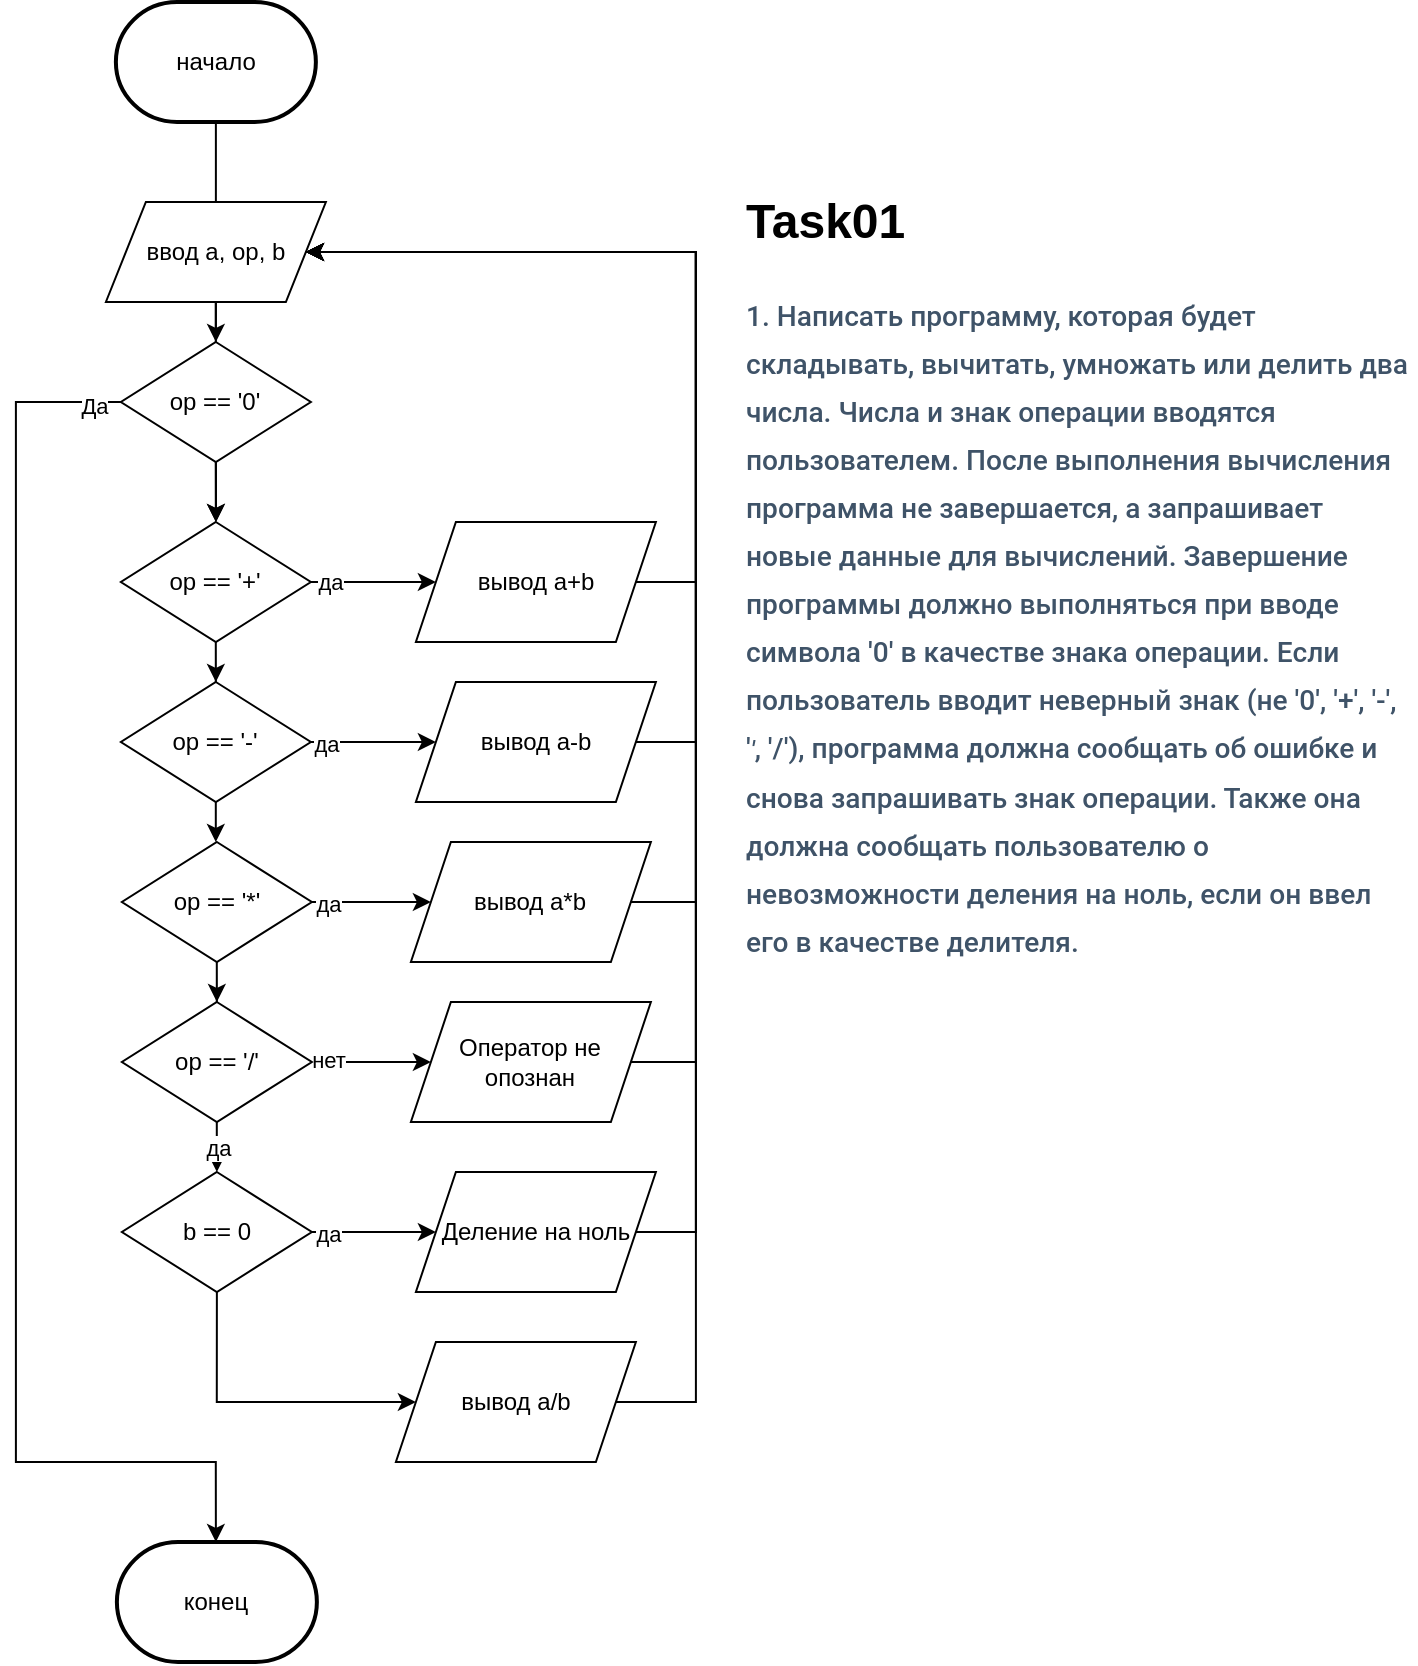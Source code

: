 <mxfile version="13.9.9" type="device" pages="2"><diagram id="C5RBs43oDa-KdzZeNtuy" name="Task01"><mxGraphModel dx="954" dy="546" grid="1" gridSize="10" guides="1" tooltips="1" connect="1" arrows="1" fold="1" page="1" pageScale="1" pageWidth="827" pageHeight="1169" math="0" shadow="0"><root><mxCell id="WIyWlLk6GJQsqaUBKTNV-0"/><mxCell id="WIyWlLk6GJQsqaUBKTNV-1" parent="WIyWlLk6GJQsqaUBKTNV-0"/><mxCell id="0JTRksXF3s8dK3sv2zj2-13" value="" style="edgeStyle=orthogonalEdgeStyle;rounded=0;orthogonalLoop=1;jettySize=auto;html=1;" edge="1" parent="WIyWlLk6GJQsqaUBKTNV-1" source="0JTRksXF3s8dK3sv2zj2-0" target="0JTRksXF3s8dK3sv2zj2-2"><mxGeometry relative="1" as="geometry"/></mxCell><mxCell id="0JTRksXF3s8dK3sv2zj2-0" value="начало" style="strokeWidth=2;html=1;shape=mxgraph.flowchart.terminator;whiteSpace=wrap;" vertex="1" parent="WIyWlLk6GJQsqaUBKTNV-1"><mxGeometry x="113.94" y="50" width="100" height="60" as="geometry"/></mxCell><mxCell id="0JTRksXF3s8dK3sv2zj2-12" value="" style="edgeStyle=orthogonalEdgeStyle;rounded=0;orthogonalLoop=1;jettySize=auto;html=1;" edge="1" parent="WIyWlLk6GJQsqaUBKTNV-1" source="0JTRksXF3s8dK3sv2zj2-1"><mxGeometry relative="1" as="geometry"><mxPoint x="164.023" y="310.041" as="targetPoint"/></mxGeometry></mxCell><mxCell id="0JTRksXF3s8dK3sv2zj2-1" value="ввод a, op, b" style="shape=parallelogram;perimeter=parallelogramPerimeter;whiteSpace=wrap;html=1;fixedSize=1;" vertex="1" parent="WIyWlLk6GJQsqaUBKTNV-1"><mxGeometry x="108.94" y="150" width="110" height="50" as="geometry"/></mxCell><mxCell id="0JTRksXF3s8dK3sv2zj2-11" style="edgeStyle=orthogonalEdgeStyle;rounded=0;orthogonalLoop=1;jettySize=auto;html=1;entryX=0.5;entryY=0;entryDx=0;entryDy=0;" edge="1" parent="WIyWlLk6GJQsqaUBKTNV-1" source="0JTRksXF3s8dK3sv2zj2-2"><mxGeometry relative="1" as="geometry"><mxPoint x="163.94" y="310" as="targetPoint"/></mxGeometry></mxCell><mxCell id="0JTRksXF3s8dK3sv2zj2-53" style="edgeStyle=orthogonalEdgeStyle;rounded=0;orthogonalLoop=1;jettySize=auto;html=1;" edge="1" parent="WIyWlLk6GJQsqaUBKTNV-1" source="0JTRksXF3s8dK3sv2zj2-2"><mxGeometry relative="1" as="geometry"><mxPoint x="163.94" y="820" as="targetPoint"/><Array as="points"><mxPoint x="63.94" y="250"/><mxPoint x="63.94" y="780"/><mxPoint x="163.94" y="780"/></Array></mxGeometry></mxCell><mxCell id="0JTRksXF3s8dK3sv2zj2-54" value="Да" style="edgeLabel;html=1;align=center;verticalAlign=middle;resizable=0;points=[];" vertex="1" connectable="0" parent="0JTRksXF3s8dK3sv2zj2-53"><mxGeometry x="-0.964" y="2" relative="1" as="geometry"><mxPoint x="-1" as="offset"/></mxGeometry></mxCell><mxCell id="0JTRksXF3s8dK3sv2zj2-2" value="op == '0'" style="rhombus;whiteSpace=wrap;html=1;" vertex="1" parent="WIyWlLk6GJQsqaUBKTNV-1"><mxGeometry x="116.44" y="220" width="95" height="60" as="geometry"/></mxCell><mxCell id="0JTRksXF3s8dK3sv2zj2-20" value="" style="edgeStyle=orthogonalEdgeStyle;rounded=0;orthogonalLoop=1;jettySize=auto;html=1;entryX=0;entryY=0.5;entryDx=0;entryDy=0;" edge="1" parent="WIyWlLk6GJQsqaUBKTNV-1" source="0JTRksXF3s8dK3sv2zj2-18" target="0JTRksXF3s8dK3sv2zj2-21"><mxGeometry relative="1" as="geometry"><mxPoint x="278.94" y="340" as="targetPoint"/></mxGeometry></mxCell><mxCell id="0JTRksXF3s8dK3sv2zj2-39" value="да" style="edgeLabel;html=1;align=center;verticalAlign=middle;resizable=0;points=[];" vertex="1" connectable="0" parent="0JTRksXF3s8dK3sv2zj2-20"><mxGeometry x="-0.709" relative="1" as="geometry"><mxPoint as="offset"/></mxGeometry></mxCell><mxCell id="0JTRksXF3s8dK3sv2zj2-31" value="" style="edgeStyle=orthogonalEdgeStyle;rounded=0;orthogonalLoop=1;jettySize=auto;html=1;entryX=0.5;entryY=0;entryDx=0;entryDy=0;" edge="1" parent="WIyWlLk6GJQsqaUBKTNV-1" source="0JTRksXF3s8dK3sv2zj2-18" target="0JTRksXF3s8dK3sv2zj2-23"><mxGeometry relative="1" as="geometry"><mxPoint x="161.94" y="400" as="targetPoint"/></mxGeometry></mxCell><mxCell id="0JTRksXF3s8dK3sv2zj2-18" value="op == '+'" style="rhombus;whiteSpace=wrap;html=1;" vertex="1" parent="WIyWlLk6GJQsqaUBKTNV-1"><mxGeometry x="116.44" y="310" width="95" height="60" as="geometry"/></mxCell><mxCell id="0JTRksXF3s8dK3sv2zj2-28" style="edgeStyle=orthogonalEdgeStyle;rounded=0;orthogonalLoop=1;jettySize=auto;html=1;entryX=1;entryY=0.5;entryDx=0;entryDy=0;exitX=1;exitY=0.5;exitDx=0;exitDy=0;" edge="1" parent="WIyWlLk6GJQsqaUBKTNV-1" source="0JTRksXF3s8dK3sv2zj2-21" target="0JTRksXF3s8dK3sv2zj2-1"><mxGeometry relative="1" as="geometry"><Array as="points"><mxPoint x="403.94" y="340"/><mxPoint x="403.94" y="175"/></Array></mxGeometry></mxCell><mxCell id="0JTRksXF3s8dK3sv2zj2-21" value="вывод a+b" style="shape=parallelogram;perimeter=parallelogramPerimeter;whiteSpace=wrap;html=1;fixedSize=1;" vertex="1" parent="WIyWlLk6GJQsqaUBKTNV-1"><mxGeometry x="263.94" y="310" width="120" height="60" as="geometry"/></mxCell><mxCell id="0JTRksXF3s8dK3sv2zj2-22" value="" style="edgeStyle=orthogonalEdgeStyle;rounded=0;orthogonalLoop=1;jettySize=auto;html=1;entryX=0;entryY=0.5;entryDx=0;entryDy=0;" edge="1" parent="WIyWlLk6GJQsqaUBKTNV-1" source="0JTRksXF3s8dK3sv2zj2-23" target="0JTRksXF3s8dK3sv2zj2-24"><mxGeometry relative="1" as="geometry"><mxPoint x="278.94" y="420" as="targetPoint"/></mxGeometry></mxCell><mxCell id="0JTRksXF3s8dK3sv2zj2-40" value="да" style="edgeLabel;html=1;align=center;verticalAlign=middle;resizable=0;points=[];" vertex="1" connectable="0" parent="0JTRksXF3s8dK3sv2zj2-22"><mxGeometry x="-0.773" y="-1" relative="1" as="geometry"><mxPoint as="offset"/></mxGeometry></mxCell><mxCell id="0JTRksXF3s8dK3sv2zj2-32" style="edgeStyle=orthogonalEdgeStyle;rounded=0;orthogonalLoop=1;jettySize=auto;html=1;entryX=0.5;entryY=0;entryDx=0;entryDy=0;" edge="1" parent="WIyWlLk6GJQsqaUBKTNV-1" source="0JTRksXF3s8dK3sv2zj2-23" target="0JTRksXF3s8dK3sv2zj2-26"><mxGeometry relative="1" as="geometry"/></mxCell><mxCell id="0JTRksXF3s8dK3sv2zj2-23" value="op == '-'" style="rhombus;whiteSpace=wrap;html=1;" vertex="1" parent="WIyWlLk6GJQsqaUBKTNV-1"><mxGeometry x="116.44" y="390" width="95" height="60" as="geometry"/></mxCell><mxCell id="0JTRksXF3s8dK3sv2zj2-29" style="edgeStyle=orthogonalEdgeStyle;rounded=0;orthogonalLoop=1;jettySize=auto;html=1;entryX=1;entryY=0.5;entryDx=0;entryDy=0;" edge="1" parent="WIyWlLk6GJQsqaUBKTNV-1" source="0JTRksXF3s8dK3sv2zj2-24" target="0JTRksXF3s8dK3sv2zj2-1"><mxGeometry relative="1" as="geometry"><mxPoint x="433.94" y="260" as="targetPoint"/><Array as="points"><mxPoint x="403.94" y="420"/><mxPoint x="403.94" y="175"/></Array></mxGeometry></mxCell><mxCell id="0JTRksXF3s8dK3sv2zj2-24" value="вывод a-b" style="shape=parallelogram;perimeter=parallelogramPerimeter;whiteSpace=wrap;html=1;fixedSize=1;" vertex="1" parent="WIyWlLk6GJQsqaUBKTNV-1"><mxGeometry x="263.94" y="390" width="120" height="60" as="geometry"/></mxCell><mxCell id="0JTRksXF3s8dK3sv2zj2-25" value="" style="edgeStyle=orthogonalEdgeStyle;rounded=0;orthogonalLoop=1;jettySize=auto;html=1;entryX=0;entryY=0.5;entryDx=0;entryDy=0;" edge="1" source="0JTRksXF3s8dK3sv2zj2-26" target="0JTRksXF3s8dK3sv2zj2-27" parent="WIyWlLk6GJQsqaUBKTNV-1"><mxGeometry relative="1" as="geometry"><mxPoint x="276.44" y="500" as="targetPoint"/></mxGeometry></mxCell><mxCell id="0JTRksXF3s8dK3sv2zj2-41" value="да" style="edgeLabel;html=1;align=center;verticalAlign=middle;resizable=0;points=[];" vertex="1" connectable="0" parent="0JTRksXF3s8dK3sv2zj2-25"><mxGeometry x="-0.751" y="-1" relative="1" as="geometry"><mxPoint as="offset"/></mxGeometry></mxCell><mxCell id="0JTRksXF3s8dK3sv2zj2-34" style="edgeStyle=orthogonalEdgeStyle;rounded=0;orthogonalLoop=1;jettySize=auto;html=1;entryX=0.5;entryY=0;entryDx=0;entryDy=0;" edge="1" parent="WIyWlLk6GJQsqaUBKTNV-1" source="0JTRksXF3s8dK3sv2zj2-26" target="0JTRksXF3s8dK3sv2zj2-33"><mxGeometry relative="1" as="geometry"/></mxCell><mxCell id="0JTRksXF3s8dK3sv2zj2-26" value="op == '*'" style="rhombus;whiteSpace=wrap;html=1;" vertex="1" parent="WIyWlLk6GJQsqaUBKTNV-1"><mxGeometry x="116.94" y="470" width="95" height="60" as="geometry"/></mxCell><mxCell id="0JTRksXF3s8dK3sv2zj2-30" style="edgeStyle=orthogonalEdgeStyle;rounded=0;orthogonalLoop=1;jettySize=auto;html=1;entryX=1;entryY=0.5;entryDx=0;entryDy=0;" edge="1" parent="WIyWlLk6GJQsqaUBKTNV-1" source="0JTRksXF3s8dK3sv2zj2-27" target="0JTRksXF3s8dK3sv2zj2-1"><mxGeometry relative="1" as="geometry"><Array as="points"><mxPoint x="403.94" y="500"/><mxPoint x="403.94" y="175"/></Array></mxGeometry></mxCell><mxCell id="0JTRksXF3s8dK3sv2zj2-27" value="вывод a*b" style="shape=parallelogram;perimeter=parallelogramPerimeter;whiteSpace=wrap;html=1;fixedSize=1;" vertex="1" parent="WIyWlLk6GJQsqaUBKTNV-1"><mxGeometry x="261.44" y="470" width="120" height="60" as="geometry"/></mxCell><mxCell id="0JTRksXF3s8dK3sv2zj2-36" style="edgeStyle=orthogonalEdgeStyle;rounded=0;orthogonalLoop=1;jettySize=auto;html=1;entryX=0.5;entryY=0;entryDx=0;entryDy=0;" edge="1" parent="WIyWlLk6GJQsqaUBKTNV-1" source="0JTRksXF3s8dK3sv2zj2-33" target="0JTRksXF3s8dK3sv2zj2-35"><mxGeometry relative="1" as="geometry"/></mxCell><mxCell id="0JTRksXF3s8dK3sv2zj2-38" value="да" style="edgeLabel;html=1;align=center;verticalAlign=middle;resizable=0;points=[];" vertex="1" connectable="0" parent="0JTRksXF3s8dK3sv2zj2-36"><mxGeometry x="-0.004" relative="1" as="geometry"><mxPoint as="offset"/></mxGeometry></mxCell><mxCell id="0JTRksXF3s8dK3sv2zj2-43" value="" style="edgeStyle=orthogonalEdgeStyle;rounded=0;orthogonalLoop=1;jettySize=auto;html=1;" edge="1" parent="WIyWlLk6GJQsqaUBKTNV-1" source="0JTRksXF3s8dK3sv2zj2-33" target="0JTRksXF3s8dK3sv2zj2-42"><mxGeometry relative="1" as="geometry"/></mxCell><mxCell id="0JTRksXF3s8dK3sv2zj2-57" value="нет" style="edgeLabel;html=1;align=center;verticalAlign=middle;resizable=0;points=[];" vertex="1" connectable="0" parent="0JTRksXF3s8dK3sv2zj2-43"><mxGeometry x="-0.742" y="1" relative="1" as="geometry"><mxPoint as="offset"/></mxGeometry></mxCell><mxCell id="0JTRksXF3s8dK3sv2zj2-33" value="op == '/'" style="rhombus;whiteSpace=wrap;html=1;" vertex="1" parent="WIyWlLk6GJQsqaUBKTNV-1"><mxGeometry x="116.94" y="550" width="95" height="60" as="geometry"/></mxCell><mxCell id="0JTRksXF3s8dK3sv2zj2-46" value="" style="edgeStyle=orthogonalEdgeStyle;rounded=0;orthogonalLoop=1;jettySize=auto;html=1;" edge="1" parent="WIyWlLk6GJQsqaUBKTNV-1" source="0JTRksXF3s8dK3sv2zj2-35" target="0JTRksXF3s8dK3sv2zj2-45"><mxGeometry relative="1" as="geometry"/></mxCell><mxCell id="0JTRksXF3s8dK3sv2zj2-49" value="да" style="edgeLabel;html=1;align=center;verticalAlign=middle;resizable=0;points=[];" vertex="1" connectable="0" parent="0JTRksXF3s8dK3sv2zj2-46"><mxGeometry x="-0.748" y="-1" relative="1" as="geometry"><mxPoint as="offset"/></mxGeometry></mxCell><mxCell id="0JTRksXF3s8dK3sv2zj2-50" style="edgeStyle=orthogonalEdgeStyle;rounded=0;orthogonalLoop=1;jettySize=auto;html=1;entryX=0;entryY=0.5;entryDx=0;entryDy=0;exitX=0.5;exitY=1;exitDx=0;exitDy=0;" edge="1" parent="WIyWlLk6GJQsqaUBKTNV-1" source="0JTRksXF3s8dK3sv2zj2-35" target="0JTRksXF3s8dK3sv2zj2-48"><mxGeometry relative="1" as="geometry"><Array as="points"><mxPoint x="164.94" y="750"/></Array></mxGeometry></mxCell><mxCell id="0JTRksXF3s8dK3sv2zj2-35" value="b == 0" style="rhombus;whiteSpace=wrap;html=1;" vertex="1" parent="WIyWlLk6GJQsqaUBKTNV-1"><mxGeometry x="116.94" y="635" width="95" height="60" as="geometry"/></mxCell><mxCell id="0JTRksXF3s8dK3sv2zj2-44" style="edgeStyle=orthogonalEdgeStyle;rounded=0;orthogonalLoop=1;jettySize=auto;html=1;entryX=1;entryY=0.5;entryDx=0;entryDy=0;" edge="1" parent="WIyWlLk6GJQsqaUBKTNV-1" source="0JTRksXF3s8dK3sv2zj2-42" target="0JTRksXF3s8dK3sv2zj2-1"><mxGeometry relative="1" as="geometry"><mxPoint x="403.94" y="240" as="targetPoint"/><Array as="points"><mxPoint x="403.94" y="580"/><mxPoint x="403.94" y="175"/></Array></mxGeometry></mxCell><mxCell id="0JTRksXF3s8dK3sv2zj2-42" value="Оператор не опознан" style="shape=parallelogram;perimeter=parallelogramPerimeter;whiteSpace=wrap;html=1;fixedSize=1;" vertex="1" parent="WIyWlLk6GJQsqaUBKTNV-1"><mxGeometry x="261.44" y="550" width="120" height="60" as="geometry"/></mxCell><mxCell id="0JTRksXF3s8dK3sv2zj2-47" style="edgeStyle=orthogonalEdgeStyle;rounded=0;orthogonalLoop=1;jettySize=auto;html=1;entryX=1;entryY=0.5;entryDx=0;entryDy=0;exitX=1;exitY=0.5;exitDx=0;exitDy=0;" edge="1" parent="WIyWlLk6GJQsqaUBKTNV-1" source="0JTRksXF3s8dK3sv2zj2-45" target="0JTRksXF3s8dK3sv2zj2-1"><mxGeometry relative="1" as="geometry"><mxPoint x="453.94" y="470" as="targetPoint"/><Array as="points"><mxPoint x="403.94" y="665"/><mxPoint x="403.94" y="175"/></Array></mxGeometry></mxCell><mxCell id="0JTRksXF3s8dK3sv2zj2-45" value="Деление на ноль" style="shape=parallelogram;perimeter=parallelogramPerimeter;whiteSpace=wrap;html=1;fixedSize=1;" vertex="1" parent="WIyWlLk6GJQsqaUBKTNV-1"><mxGeometry x="263.94" y="635" width="120" height="60" as="geometry"/></mxCell><mxCell id="0JTRksXF3s8dK3sv2zj2-51" style="edgeStyle=orthogonalEdgeStyle;rounded=0;orthogonalLoop=1;jettySize=auto;html=1;entryX=1;entryY=0.5;entryDx=0;entryDy=0;" edge="1" parent="WIyWlLk6GJQsqaUBKTNV-1" source="0JTRksXF3s8dK3sv2zj2-48" target="0JTRksXF3s8dK3sv2zj2-1"><mxGeometry relative="1" as="geometry"><Array as="points"><mxPoint x="403.94" y="750"/><mxPoint x="403.94" y="175"/></Array></mxGeometry></mxCell><mxCell id="0JTRksXF3s8dK3sv2zj2-48" value="вывод a/b" style="shape=parallelogram;perimeter=parallelogramPerimeter;whiteSpace=wrap;html=1;fixedSize=1;" vertex="1" parent="WIyWlLk6GJQsqaUBKTNV-1"><mxGeometry x="253.94" y="720" width="120" height="60" as="geometry"/></mxCell><mxCell id="0JTRksXF3s8dK3sv2zj2-55" value="конец" style="strokeWidth=2;html=1;shape=mxgraph.flowchart.terminator;whiteSpace=wrap;" vertex="1" parent="WIyWlLk6GJQsqaUBKTNV-1"><mxGeometry x="114.44" y="820" width="100" height="60" as="geometry"/></mxCell><mxCell id="0JTRksXF3s8dK3sv2zj2-56" value="&lt;h1&gt;Task01&lt;/h1&gt;&lt;h3 style=&quot;box-sizing: border-box ; font-family: &amp;#34;roboto&amp;#34; , &amp;#34;san francisco&amp;#34; , &amp;#34;helvetica neue&amp;#34; , &amp;#34;helvetica&amp;#34; , &amp;#34;arial&amp;#34; ; font-weight: 500 ; line-height: 24px ; color: rgb(63 , 83 , 104) ; margin-top: 20px ; margin-bottom: 10px ; background-color: rgb(255 , 255 , 255)&quot;&gt;1. Написать программу, которая будет складывать, вычитать, умножать или делить два числа. Числа и знак операции вводятся пользователем. После выполнения вычисления программа не завершается, а запрашивает новые данные для вычислений. Завершение программы должно выполняться при вводе символа '0' в качестве знака операции. Если пользователь вводит неверный знак (не '0', '+', '-', '&lt;em style=&quot;box-sizing: border-box ; font-size: 12px&quot;&gt;'&lt;/em&gt;, '/'), программа должна сообщать об ошибке и снова запрашивать знак операции. Также она должна сообщать пользователю о невозможности деления на ноль, если он ввел его в качестве делителя.&lt;/h3&gt;" style="text;html=1;strokeColor=none;fillColor=none;spacing=5;spacingTop=-20;whiteSpace=wrap;overflow=hidden;rounded=0;" vertex="1" parent="WIyWlLk6GJQsqaUBKTNV-1"><mxGeometry x="423.94" y="140" width="340" height="420" as="geometry"/></mxCell></root></mxGraphModel></diagram><diagram id="2fRxEbc9O72jCH9GeQb-" name="Task02"><mxGraphModel dx="811" dy="464" grid="1" gridSize="10" guides="1" tooltips="1" connect="1" arrows="1" fold="1" page="1" pageScale="1" pageWidth="827" pageHeight="1169" math="0" shadow="0"><root><mxCell id="8R_5zqfQxsj7aDUpo_Ih-0"/><mxCell id="8R_5zqfQxsj7aDUpo_Ih-1" parent="8R_5zqfQxsj7aDUpo_Ih-0"/><mxCell id="8R_5zqfQxsj7aDUpo_Ih-2" value="&lt;h1&gt;Task02&lt;/h1&gt;&lt;h3 style=&quot;box-sizing: border-box ; font-family: &amp;#34;roboto&amp;#34; , &amp;#34;san francisco&amp;#34; , &amp;#34;helvetica neue&amp;#34; , &amp;#34;helvetica&amp;#34; , &amp;#34;arial&amp;#34; ; font-weight: 500 ; line-height: 24px ; color: rgb(63 , 83 , 104) ; margin-top: 20px ; margin-bottom: 10px ; background-color: rgb(255 , 255 , 255)&quot;&gt;&lt;font style=&quot;font-size: 12px&quot;&gt;2. Посчитать четные и нечетные цифры введенного натурального числа. Например, если введено число 34560, в нем 3 четные цифры (4, 6 и 0) и 2 нечетные (3 и 5).&lt;/font&gt;&lt;/h3&gt;" style="text;html=1;strokeColor=none;fillColor=none;spacing=5;spacingTop=-20;whiteSpace=wrap;overflow=hidden;rounded=0;" vertex="1" parent="8R_5zqfQxsj7aDUpo_Ih-1"><mxGeometry x="530" y="40" width="290" height="160" as="geometry"/></mxCell><mxCell id="8R_5zqfQxsj7aDUpo_Ih-5" style="edgeStyle=orthogonalEdgeStyle;rounded=0;orthogonalLoop=1;jettySize=auto;html=1;entryX=0.5;entryY=0;entryDx=0;entryDy=0;" edge="1" parent="8R_5zqfQxsj7aDUpo_Ih-1" source="8R_5zqfQxsj7aDUpo_Ih-3" target="8R_5zqfQxsj7aDUpo_Ih-4"><mxGeometry relative="1" as="geometry"/></mxCell><mxCell id="8R_5zqfQxsj7aDUpo_Ih-3" value="начало" style="strokeWidth=2;html=1;shape=mxgraph.flowchart.terminator;whiteSpace=wrap;" vertex="1" parent="8R_5zqfQxsj7aDUpo_Ih-1"><mxGeometry x="270" y="60" width="100" height="60" as="geometry"/></mxCell><mxCell id="8R_5zqfQxsj7aDUpo_Ih-20" value="" style="edgeStyle=orthogonalEdgeStyle;rounded=0;orthogonalLoop=1;jettySize=auto;html=1;" edge="1" parent="8R_5zqfQxsj7aDUpo_Ih-1" source="8R_5zqfQxsj7aDUpo_Ih-4" target="8R_5zqfQxsj7aDUpo_Ih-9"><mxGeometry relative="1" as="geometry"/></mxCell><mxCell id="8R_5zqfQxsj7aDUpo_Ih-4" value="ввод n" style="shape=parallelogram;html=1;strokeWidth=2;perimeter=parallelogramPerimeter;whiteSpace=wrap;rounded=1;arcSize=12;size=0.23;" vertex="1" parent="8R_5zqfQxsj7aDUpo_Ih-1"><mxGeometry x="270" y="160" width="100" height="60" as="geometry"/></mxCell><mxCell id="8R_5zqfQxsj7aDUpo_Ih-8" value="" style="edgeStyle=orthogonalEdgeStyle;rounded=0;orthogonalLoop=1;jettySize=auto;html=1;" edge="1" parent="8R_5zqfQxsj7aDUpo_Ih-1" source="8R_5zqfQxsj7aDUpo_Ih-6" target="8R_5zqfQxsj7aDUpo_Ih-7"><mxGeometry relative="1" as="geometry"/></mxCell><mxCell id="8R_5zqfQxsj7aDUpo_Ih-22" value="Да" style="edgeLabel;html=1;align=center;verticalAlign=middle;resizable=0;points=[];" vertex="1" connectable="0" parent="8R_5zqfQxsj7aDUpo_Ih-8"><mxGeometry x="-0.76" y="-1" relative="1" as="geometry"><mxPoint as="offset"/></mxGeometry></mxCell><mxCell id="8R_5zqfQxsj7aDUpo_Ih-6" value="while n &amp;gt; 0" style="rhombus;whiteSpace=wrap;html=1;" vertex="1" parent="8R_5zqfQxsj7aDUpo_Ih-1"><mxGeometry x="272.5" y="340" width="95" height="60" as="geometry"/></mxCell><mxCell id="8R_5zqfQxsj7aDUpo_Ih-17" value="" style="edgeStyle=orthogonalEdgeStyle;rounded=0;orthogonalLoop=1;jettySize=auto;html=1;" edge="1" parent="8R_5zqfQxsj7aDUpo_Ih-1" source="8R_5zqfQxsj7aDUpo_Ih-7" target="8R_5zqfQxsj7aDUpo_Ih-10"><mxGeometry relative="1" as="geometry"/></mxCell><mxCell id="8R_5zqfQxsj7aDUpo_Ih-7" value="r = n % 10&lt;br&gt;n //=10" style="whiteSpace=wrap;html=1;" vertex="1" parent="8R_5zqfQxsj7aDUpo_Ih-1"><mxGeometry x="260" y="440" width="120" height="60" as="geometry"/></mxCell><mxCell id="8R_5zqfQxsj7aDUpo_Ih-21" value="" style="edgeStyle=orthogonalEdgeStyle;rounded=0;orthogonalLoop=1;jettySize=auto;html=1;" edge="1" parent="8R_5zqfQxsj7aDUpo_Ih-1" source="8R_5zqfQxsj7aDUpo_Ih-9" target="8R_5zqfQxsj7aDUpo_Ih-6"><mxGeometry relative="1" as="geometry"/></mxCell><mxCell id="8R_5zqfQxsj7aDUpo_Ih-9" value="n_odd = 0&lt;br&gt;n_even = 0" style="rounded=0;whiteSpace=wrap;html=1;" vertex="1" parent="8R_5zqfQxsj7aDUpo_Ih-1"><mxGeometry x="260" y="250" width="120" height="60" as="geometry"/></mxCell><mxCell id="8R_5zqfQxsj7aDUpo_Ih-13" value="" style="edgeStyle=orthogonalEdgeStyle;rounded=0;orthogonalLoop=1;jettySize=auto;html=1;" edge="1" parent="8R_5zqfQxsj7aDUpo_Ih-1" source="8R_5zqfQxsj7aDUpo_Ih-10" target="8R_5zqfQxsj7aDUpo_Ih-11"><mxGeometry relative="1" as="geometry"><Array as="points"><mxPoint x="320" y="660"/></Array></mxGeometry></mxCell><mxCell id="8R_5zqfQxsj7aDUpo_Ih-14" value="да" style="edgeLabel;html=1;align=center;verticalAlign=middle;resizable=0;points=[];" vertex="1" connectable="0" parent="8R_5zqfQxsj7aDUpo_Ih-13"><mxGeometry x="-0.72" y="1" relative="1" as="geometry"><mxPoint as="offset"/></mxGeometry></mxCell><mxCell id="8R_5zqfQxsj7aDUpo_Ih-16" value="" style="edgeStyle=orthogonalEdgeStyle;rounded=0;orthogonalLoop=1;jettySize=auto;html=1;" edge="1" parent="8R_5zqfQxsj7aDUpo_Ih-1" source="8R_5zqfQxsj7aDUpo_Ih-10" target="8R_5zqfQxsj7aDUpo_Ih-12"><mxGeometry relative="1" as="geometry"/></mxCell><mxCell id="8R_5zqfQxsj7aDUpo_Ih-24" style="edgeStyle=orthogonalEdgeStyle;rounded=0;orthogonalLoop=1;jettySize=auto;html=1;entryX=0.5;entryY=0;entryDx=0;entryDy=0;" edge="1" parent="8R_5zqfQxsj7aDUpo_Ih-1" source="8R_5zqfQxsj7aDUpo_Ih-10" target="8R_5zqfQxsj7aDUpo_Ih-23"><mxGeometry relative="1" as="geometry"><mxPoint x="420" y="700" as="targetPoint"/><Array as="points"><mxPoint x="440" y="578"/><mxPoint x="440" y="680"/><mxPoint x="320" y="680"/></Array></mxGeometry></mxCell><mxCell id="8R_5zqfQxsj7aDUpo_Ih-10" value="r % 2 == 0 ?" style="rhombus;whiteSpace=wrap;html=1;" vertex="1" parent="8R_5zqfQxsj7aDUpo_Ih-1"><mxGeometry x="266.5" y="550" width="107" height="55" as="geometry"/></mxCell><mxCell id="8R_5zqfQxsj7aDUpo_Ih-19" style="edgeStyle=orthogonalEdgeStyle;rounded=0;orthogonalLoop=1;jettySize=auto;html=1;entryX=0;entryY=0.5;entryDx=0;entryDy=0;" edge="1" parent="8R_5zqfQxsj7aDUpo_Ih-1" source="8R_5zqfQxsj7aDUpo_Ih-11" target="8R_5zqfQxsj7aDUpo_Ih-6"><mxGeometry relative="1" as="geometry"><mxPoint x="50" y="360" as="targetPoint"/><Array as="points"><mxPoint x="50" y="660"/><mxPoint x="50" y="370"/></Array></mxGeometry></mxCell><mxCell id="8R_5zqfQxsj7aDUpo_Ih-11" value="n_even += 1" style="rounded=0;whiteSpace=wrap;html=1;" vertex="1" parent="8R_5zqfQxsj7aDUpo_Ih-1"><mxGeometry x="100" y="630" width="120" height="60" as="geometry"/></mxCell><mxCell id="8R_5zqfQxsj7aDUpo_Ih-18" style="edgeStyle=orthogonalEdgeStyle;rounded=0;orthogonalLoop=1;jettySize=auto;html=1;entryX=0;entryY=0.5;entryDx=0;entryDy=0;" edge="1" parent="8R_5zqfQxsj7aDUpo_Ih-1" source="8R_5zqfQxsj7aDUpo_Ih-12" target="8R_5zqfQxsj7aDUpo_Ih-6"><mxGeometry relative="1" as="geometry"><mxPoint x="70" y="380" as="targetPoint"/><Array as="points"><mxPoint x="50" y="578"/><mxPoint x="50" y="370"/></Array></mxGeometry></mxCell><mxCell id="8R_5zqfQxsj7aDUpo_Ih-12" value="n_odd +=1" style="rounded=0;whiteSpace=wrap;html=1;" vertex="1" parent="8R_5zqfQxsj7aDUpo_Ih-1"><mxGeometry x="100" y="547.5" width="120" height="60" as="geometry"/></mxCell><mxCell id="8R_5zqfQxsj7aDUpo_Ih-26" style="edgeStyle=orthogonalEdgeStyle;rounded=0;orthogonalLoop=1;jettySize=auto;html=1;entryX=0.5;entryY=0;entryDx=0;entryDy=0;entryPerimeter=0;" edge="1" parent="8R_5zqfQxsj7aDUpo_Ih-1" source="8R_5zqfQxsj7aDUpo_Ih-23" target="8R_5zqfQxsj7aDUpo_Ih-25"><mxGeometry relative="1" as="geometry"/></mxCell><mxCell id="8R_5zqfQxsj7aDUpo_Ih-23" value="Вывод&lt;br&gt;n_odd, n_even" style="shape=parallelogram;perimeter=parallelogramPerimeter;whiteSpace=wrap;html=1;fixedSize=1;" vertex="1" parent="8R_5zqfQxsj7aDUpo_Ih-1"><mxGeometry x="260" y="710" width="120" height="60" as="geometry"/></mxCell><mxCell id="8R_5zqfQxsj7aDUpo_Ih-25" value="конец" style="strokeWidth=2;html=1;shape=mxgraph.flowchart.terminator;whiteSpace=wrap;" vertex="1" parent="8R_5zqfQxsj7aDUpo_Ih-1"><mxGeometry x="270.0" y="800" width="100" height="60" as="geometry"/></mxCell></root></mxGraphModel></diagram></mxfile>